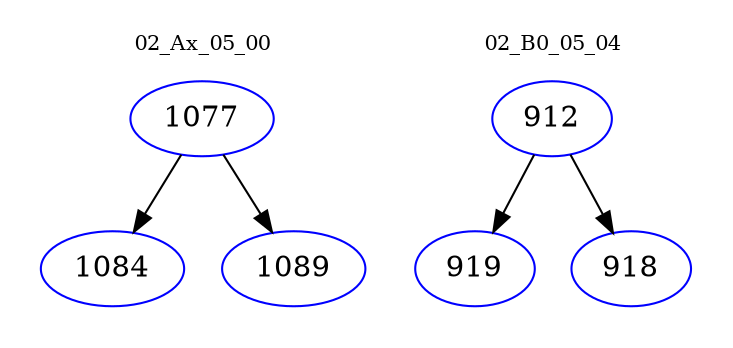 digraph{
subgraph cluster_0 {
color = white
label = "02_Ax_05_00";
fontsize=10;
T0_1077 [label="1077", color="blue"]
T0_1077 -> T0_1084 [color="black"]
T0_1084 [label="1084", color="blue"]
T0_1077 -> T0_1089 [color="black"]
T0_1089 [label="1089", color="blue"]
}
subgraph cluster_1 {
color = white
label = "02_B0_05_04";
fontsize=10;
T1_912 [label="912", color="blue"]
T1_912 -> T1_919 [color="black"]
T1_919 [label="919", color="blue"]
T1_912 -> T1_918 [color="black"]
T1_918 [label="918", color="blue"]
}
}
